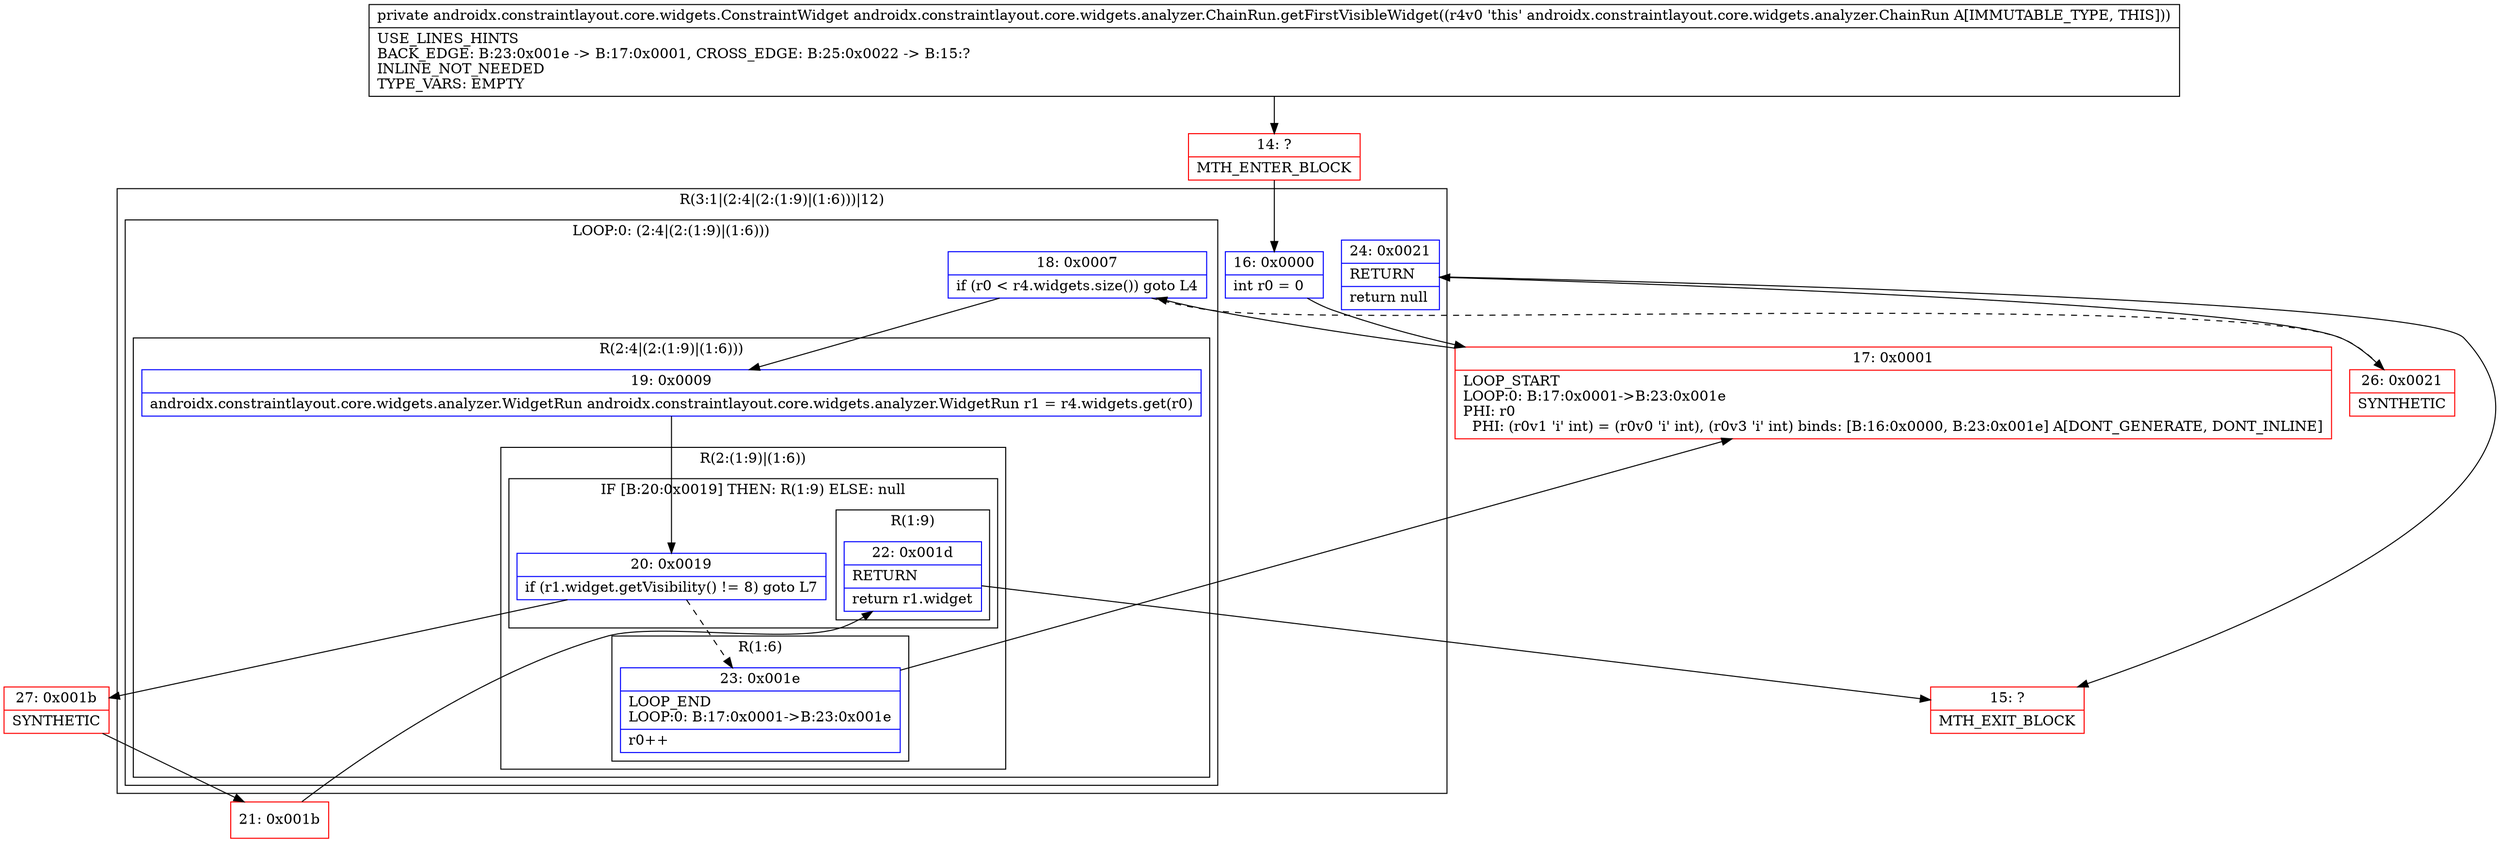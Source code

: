 digraph "CFG forandroidx.constraintlayout.core.widgets.analyzer.ChainRun.getFirstVisibleWidget()Landroidx\/constraintlayout\/core\/widgets\/ConstraintWidget;" {
subgraph cluster_Region_355340609 {
label = "R(3:1|(2:4|(2:(1:9)|(1:6)))|12)";
node [shape=record,color=blue];
Node_16 [shape=record,label="{16\:\ 0x0000|int r0 = 0\l}"];
subgraph cluster_LoopRegion_1172509708 {
label = "LOOP:0: (2:4|(2:(1:9)|(1:6)))";
node [shape=record,color=blue];
Node_18 [shape=record,label="{18\:\ 0x0007|if (r0 \< r4.widgets.size()) goto L4\l}"];
subgraph cluster_Region_812317682 {
label = "R(2:4|(2:(1:9)|(1:6)))";
node [shape=record,color=blue];
Node_19 [shape=record,label="{19\:\ 0x0009|androidx.constraintlayout.core.widgets.analyzer.WidgetRun androidx.constraintlayout.core.widgets.analyzer.WidgetRun r1 = r4.widgets.get(r0)\l}"];
subgraph cluster_Region_476332956 {
label = "R(2:(1:9)|(1:6))";
node [shape=record,color=blue];
subgraph cluster_IfRegion_1428902055 {
label = "IF [B:20:0x0019] THEN: R(1:9) ELSE: null";
node [shape=record,color=blue];
Node_20 [shape=record,label="{20\:\ 0x0019|if (r1.widget.getVisibility() != 8) goto L7\l}"];
subgraph cluster_Region_146107770 {
label = "R(1:9)";
node [shape=record,color=blue];
Node_22 [shape=record,label="{22\:\ 0x001d|RETURN\l|return r1.widget\l}"];
}
}
subgraph cluster_Region_1998935226 {
label = "R(1:6)";
node [shape=record,color=blue];
Node_23 [shape=record,label="{23\:\ 0x001e|LOOP_END\lLOOP:0: B:17:0x0001\-\>B:23:0x001e\l|r0++\l}"];
}
}
}
}
Node_24 [shape=record,label="{24\:\ 0x0021|RETURN\l|return null\l}"];
}
Node_14 [shape=record,color=red,label="{14\:\ ?|MTH_ENTER_BLOCK\l}"];
Node_17 [shape=record,color=red,label="{17\:\ 0x0001|LOOP_START\lLOOP:0: B:17:0x0001\-\>B:23:0x001e\lPHI: r0 \l  PHI: (r0v1 'i' int) = (r0v0 'i' int), (r0v3 'i' int) binds: [B:16:0x0000, B:23:0x001e] A[DONT_GENERATE, DONT_INLINE]\l}"];
Node_27 [shape=record,color=red,label="{27\:\ 0x001b|SYNTHETIC\l}"];
Node_21 [shape=record,color=red,label="{21\:\ 0x001b}"];
Node_15 [shape=record,color=red,label="{15\:\ ?|MTH_EXIT_BLOCK\l}"];
Node_26 [shape=record,color=red,label="{26\:\ 0x0021|SYNTHETIC\l}"];
MethodNode[shape=record,label="{private androidx.constraintlayout.core.widgets.ConstraintWidget androidx.constraintlayout.core.widgets.analyzer.ChainRun.getFirstVisibleWidget((r4v0 'this' androidx.constraintlayout.core.widgets.analyzer.ChainRun A[IMMUTABLE_TYPE, THIS]))  | USE_LINES_HINTS\lBACK_EDGE: B:23:0x001e \-\> B:17:0x0001, CROSS_EDGE: B:25:0x0022 \-\> B:15:?\lINLINE_NOT_NEEDED\lTYPE_VARS: EMPTY\l}"];
MethodNode -> Node_14;Node_16 -> Node_17;
Node_18 -> Node_19;
Node_18 -> Node_26[style=dashed];
Node_19 -> Node_20;
Node_20 -> Node_23[style=dashed];
Node_20 -> Node_27;
Node_22 -> Node_15;
Node_23 -> Node_17;
Node_24 -> Node_15;
Node_14 -> Node_16;
Node_17 -> Node_18;
Node_27 -> Node_21;
Node_21 -> Node_22;
Node_26 -> Node_24;
}

